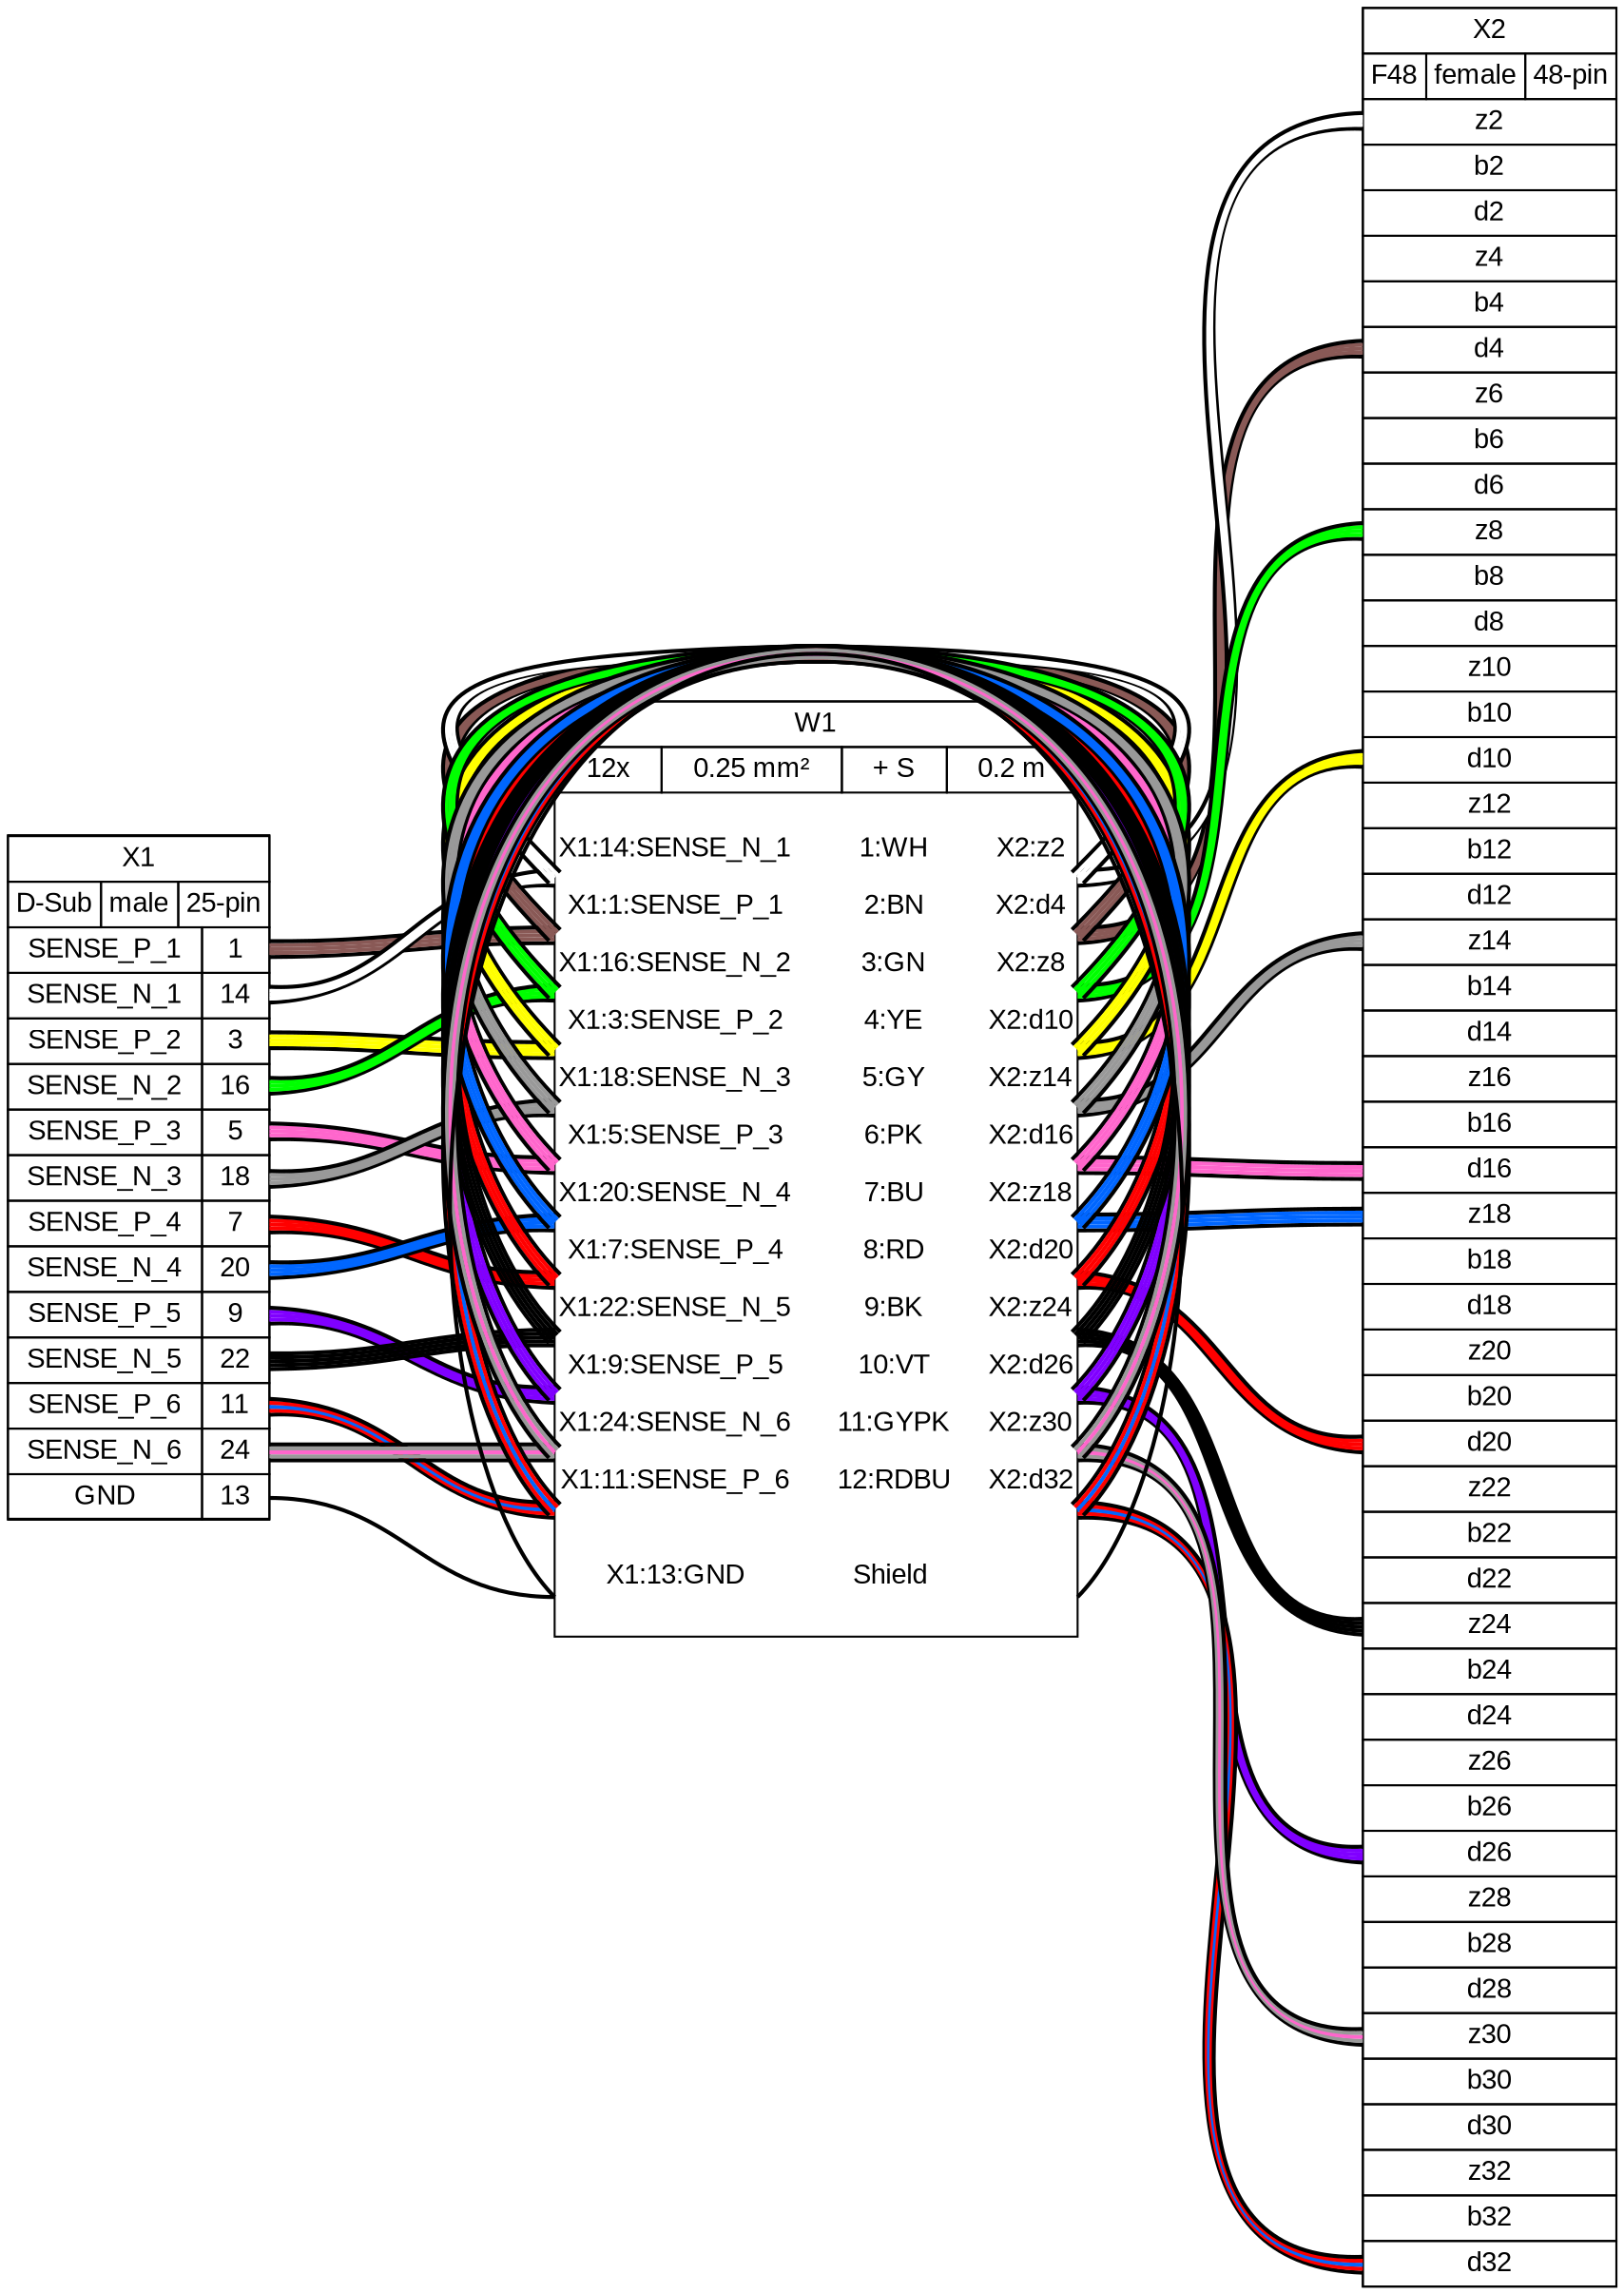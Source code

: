 graph {
// Graph generated by WireViz 0.5-dev
// https://github.com/formatc1702/WireViz
	graph [bgcolor="#FFFFFF" fontname=arial nodesep=0.33 rankdir=LR ranksep=2]
	node [fillcolor="#FFFFFF" fontname=arial height=0 margin=0 shape=none style=filled width=0]
	edge [fontname=arial style=bold]
	edge [headclip=true style=bold tailclip=true]
	X1 [label=<
<table border="0" cellspacing="0" cellpadding="0">
 <tr><td>
  <table border="0" cellspacing="0" cellpadding="3" cellborder="1"><tr>
   <td balign="left">X1</td>
  </tr></table>
 </td></tr>
 <tr><td>
  <table border="0" cellspacing="0" cellpadding="3" cellborder="1"><tr>
   <td balign="left">D-Sub</td>
   <td balign="left">male</td>
   <td balign="left">25-pin</td>
  </tr></table>
 </td></tr>
 <tr><td>
  <table border="0" cellspacing="0" cellpadding="3" cellborder="1">
   <tr>
    <td>SENSE_P_1</td>
    <td port="p1r">1</td>
   </tr>
   <tr>
    <td>SENSE_N_1</td>
    <td port="p2r">14</td>
   </tr>
   <tr>
    <td>SENSE_P_2</td>
    <td port="p3r">3</td>
   </tr>
   <tr>
    <td>SENSE_N_2</td>
    <td port="p4r">16</td>
   </tr>
   <tr>
    <td>SENSE_P_3</td>
    <td port="p5r">5</td>
   </tr>
   <tr>
    <td>SENSE_N_3</td>
    <td port="p6r">18</td>
   </tr>
   <tr>
    <td>SENSE_P_4</td>
    <td port="p7r">7</td>
   </tr>
   <tr>
    <td>SENSE_N_4</td>
    <td port="p8r">20</td>
   </tr>
   <tr>
    <td>SENSE_P_5</td>
    <td port="p9r">9</td>
   </tr>
   <tr>
    <td>SENSE_N_5</td>
    <td port="p10r">22</td>
   </tr>
   <tr>
    <td>SENSE_P_6</td>
    <td port="p11r">11</td>
   </tr>
   <tr>
    <td>SENSE_N_6</td>
    <td port="p12r">24</td>
   </tr>
   <tr>
    <td>GND</td>
    <td port="p13r">13</td>
   </tr>
  </table>
 </td></tr>
</table>
> fillcolor="#FFFFFF" shape=box style=filled]
	edge [headclip=true style=bold tailclip=true]
	X2 [label=<
<table border="0" cellspacing="0" cellpadding="0">
 <tr><td>
  <table border="0" cellspacing="0" cellpadding="3" cellborder="1"><tr>
   <td balign="left">X2</td>
  </tr></table>
 </td></tr>
 <tr><td>
  <table border="0" cellspacing="0" cellpadding="3" cellborder="1"><tr>
   <td balign="left">F48</td>
   <td balign="left">female</td>
   <td balign="left">48-pin</td>
  </tr></table>
 </td></tr>
 <tr><td>
  <table border="0" cellspacing="0" cellpadding="3" cellborder="1">
   <tr>
    <td port="p1l">z2</td>
   </tr>
   <tr>
    <td port="p2l">b2</td>
   </tr>
   <tr>
    <td port="p3l">d2</td>
   </tr>
   <tr>
    <td port="p4l">z4</td>
   </tr>
   <tr>
    <td port="p5l">b4</td>
   </tr>
   <tr>
    <td port="p6l">d4</td>
   </tr>
   <tr>
    <td port="p7l">z6</td>
   </tr>
   <tr>
    <td port="p8l">b6</td>
   </tr>
   <tr>
    <td port="p9l">d6</td>
   </tr>
   <tr>
    <td port="p10l">z8</td>
   </tr>
   <tr>
    <td port="p11l">b8</td>
   </tr>
   <tr>
    <td port="p12l">d8</td>
   </tr>
   <tr>
    <td port="p13l">z10</td>
   </tr>
   <tr>
    <td port="p14l">b10</td>
   </tr>
   <tr>
    <td port="p15l">d10</td>
   </tr>
   <tr>
    <td port="p16l">z12</td>
   </tr>
   <tr>
    <td port="p17l">b12</td>
   </tr>
   <tr>
    <td port="p18l">d12</td>
   </tr>
   <tr>
    <td port="p19l">z14</td>
   </tr>
   <tr>
    <td port="p20l">b14</td>
   </tr>
   <tr>
    <td port="p21l">d14</td>
   </tr>
   <tr>
    <td port="p22l">z16</td>
   </tr>
   <tr>
    <td port="p23l">b16</td>
   </tr>
   <tr>
    <td port="p24l">d16</td>
   </tr>
   <tr>
    <td port="p25l">z18</td>
   </tr>
   <tr>
    <td port="p26l">b18</td>
   </tr>
   <tr>
    <td port="p27l">d18</td>
   </tr>
   <tr>
    <td port="p28l">z20</td>
   </tr>
   <tr>
    <td port="p29l">b20</td>
   </tr>
   <tr>
    <td port="p30l">d20</td>
   </tr>
   <tr>
    <td port="p31l">z22</td>
   </tr>
   <tr>
    <td port="p32l">b22</td>
   </tr>
   <tr>
    <td port="p33l">d22</td>
   </tr>
   <tr>
    <td port="p34l">z24</td>
   </tr>
   <tr>
    <td port="p35l">b24</td>
   </tr>
   <tr>
    <td port="p36l">d24</td>
   </tr>
   <tr>
    <td port="p37l">z26</td>
   </tr>
   <tr>
    <td port="p38l">b26</td>
   </tr>
   <tr>
    <td port="p39l">d26</td>
   </tr>
   <tr>
    <td port="p40l">z28</td>
   </tr>
   <tr>
    <td port="p41l">b28</td>
   </tr>
   <tr>
    <td port="p42l">d28</td>
   </tr>
   <tr>
    <td port="p43l">z30</td>
   </tr>
   <tr>
    <td port="p44l">b30</td>
   </tr>
   <tr>
    <td port="p45l">d30</td>
   </tr>
   <tr>
    <td port="p46l">z32</td>
   </tr>
   <tr>
    <td port="p47l">b32</td>
   </tr>
   <tr>
    <td port="p48l">d32</td>
   </tr>
  </table>
 </td></tr>
</table>
> fillcolor="#FFFFFF" shape=box style=filled]
	edge [color="#000000:#895956:#895956:#895956:#000000"]
	X1:p1r:e -- W1:w2:w
	W1:w2:e -- X2:p6l:w
	W1:w2:w -- W1:w2:e [straight=straight]
	edge [color="#000000:#ffffff:#ffffff:#ffffff:#000000"]
	X1:p2r:e -- W1:w1:w
	W1:w1:e -- X2:p1l:w
	W1:w1:w -- W1:w1:e [straight=straight]
	edge [color="#000000:#ffff00:#ffff00:#ffff00:#000000"]
	X1:p3r:e -- W1:w4:w
	W1:w4:e -- X2:p15l:w
	W1:w4:w -- W1:w4:e [straight=straight]
	edge [color="#000000:#00ff00:#00ff00:#00ff00:#000000"]
	X1:p4r:e -- W1:w3:w
	W1:w3:e -- X2:p10l:w
	W1:w3:w -- W1:w3:e [straight=straight]
	edge [color="#000000:#ff66cc:#ff66cc:#ff66cc:#000000"]
	X1:p5r:e -- W1:w6:w
	W1:w6:e -- X2:p24l:w
	W1:w6:w -- W1:w6:e [straight=straight]
	edge [color="#000000:#999999:#999999:#999999:#000000"]
	X1:p6r:e -- W1:w5:w
	W1:w5:e -- X2:p19l:w
	W1:w5:w -- W1:w5:e [straight=straight]
	edge [color="#000000:#ff0000:#ff0000:#ff0000:#000000"]
	X1:p7r:e -- W1:w8:w
	W1:w8:e -- X2:p30l:w
	W1:w8:w -- W1:w8:e [straight=straight]
	edge [color="#000000:#0066ff:#0066ff:#0066ff:#000000"]
	X1:p8r:e -- W1:w7:w
	W1:w7:e -- X2:p25l:w
	W1:w7:w -- W1:w7:e [straight=straight]
	edge [color="#000000:#8000ff:#8000ff:#8000ff:#000000"]
	X1:p9r:e -- W1:w10:w
	W1:w10:e -- X2:p39l:w
	W1:w10:w -- W1:w10:e [straight=straight]
	edge [color="#000000:#000000:#000000:#000000:#000000"]
	X1:p10r:e -- W1:w9:w
	W1:w9:e -- X2:p34l:w
	W1:w9:w -- W1:w9:e [straight=straight]
	edge [color="#000000:#ff0000:#0066ff:#ff0000:#000000"]
	X1:p11r:e -- W1:w12:w
	W1:w12:e -- X2:p48l:w
	W1:w12:w -- W1:w12:e [straight=straight]
	edge [color="#000000:#999999:#ff66cc:#999999:#000000"]
	X1:p12r:e -- W1:w11:w
	W1:w11:e -- X2:p43l:w
	W1:w11:w -- W1:w11:e [straight=straight]
	edge [color="#000000"]
	X1:p13r:e -- W1:ws:w
	W1:ws:w -- W1:ws:e [straight=straight]
	W1 [label=<
<table border="0" cellspacing="0" cellpadding="0">
 <tr><td>
  <table border="0" cellspacing="0" cellpadding="3" cellborder="1"><tr>
   <td balign="left">W1</td>
  </tr></table>
 </td></tr>
 <tr><td>
  <table border="0" cellspacing="0" cellpadding="3" cellborder="1"><tr>
   <td balign="left">12x</td>
   <td balign="left">0.25 mm²</td>
   <td balign="left">+ S</td>
   <td balign="left">0.2 m</td>
  </tr></table>
 </td></tr>
 <tr><td>
  <table border="0" cellspacing="0" cellborder="0">
   <tr><td>&nbsp;</td></tr>
   <tr>
    <td>X1:14:SENSE_N_1</td>
    <td>
     1:WH
    </td>
    <td>X2:z2</td>
   </tr>
   <tr>
    <td colspan="3" border="0" cellspacing="0" cellpadding="0" port="w1" height="10">
     <table cellspacing="0" cellborder="0" border="0">
    <tr><td colspan="3" cellpadding="0" height="6" border="0"></td></tr>
     </table>
    </td>
   </tr>
   <tr>
    <td>X1:1:SENSE_P_1</td>
    <td>
     2:BN
    </td>
    <td>X2:d4</td>
   </tr>
   <tr>
    <td colspan="3" border="0" cellspacing="0" cellpadding="0" port="w2" height="10">
     <table cellspacing="0" cellborder="0" border="0">
    <tr><td colspan="3" cellpadding="0" height="6" border="0"></td></tr>
     </table>
    </td>
   </tr>
   <tr>
    <td>X1:16:SENSE_N_2</td>
    <td>
     3:GN
    </td>
    <td>X2:z8</td>
   </tr>
   <tr>
    <td colspan="3" border="0" cellspacing="0" cellpadding="0" port="w3" height="10">
     <table cellspacing="0" cellborder="0" border="0">
    <tr><td colspan="3" cellpadding="0" height="6" border="0"></td></tr>
     </table>
    </td>
   </tr>
   <tr>
    <td>X1:3:SENSE_P_2</td>
    <td>
     4:YE
    </td>
    <td>X2:d10</td>
   </tr>
   <tr>
    <td colspan="3" border="0" cellspacing="0" cellpadding="0" port="w4" height="10">
     <table cellspacing="0" cellborder="0" border="0">
    <tr><td colspan="3" cellpadding="0" height="6" border="0"></td></tr>
     </table>
    </td>
   </tr>
   <tr>
    <td>X1:18:SENSE_N_3</td>
    <td>
     5:GY
    </td>
    <td>X2:z14</td>
   </tr>
   <tr>
    <td colspan="3" border="0" cellspacing="0" cellpadding="0" port="w5" height="10">
     <table cellspacing="0" cellborder="0" border="0">
    <tr><td colspan="3" cellpadding="0" height="6" border="0"></td></tr>
     </table>
    </td>
   </tr>
   <tr>
    <td>X1:5:SENSE_P_3</td>
    <td>
     6:PK
    </td>
    <td>X2:d16</td>
   </tr>
   <tr>
    <td colspan="3" border="0" cellspacing="0" cellpadding="0" port="w6" height="10">
     <table cellspacing="0" cellborder="0" border="0">
    <tr><td colspan="3" cellpadding="0" height="6" border="0"></td></tr>
     </table>
    </td>
   </tr>
   <tr>
    <td>X1:20:SENSE_N_4</td>
    <td>
     7:BU
    </td>
    <td>X2:z18</td>
   </tr>
   <tr>
    <td colspan="3" border="0" cellspacing="0" cellpadding="0" port="w7" height="10">
     <table cellspacing="0" cellborder="0" border="0">
    <tr><td colspan="3" cellpadding="0" height="6" border="0"></td></tr>
     </table>
    </td>
   </tr>
   <tr>
    <td>X1:7:SENSE_P_4</td>
    <td>
     8:RD
    </td>
    <td>X2:d20</td>
   </tr>
   <tr>
    <td colspan="3" border="0" cellspacing="0" cellpadding="0" port="w8" height="10">
     <table cellspacing="0" cellborder="0" border="0">
    <tr><td colspan="3" cellpadding="0" height="6" border="0"></td></tr>
     </table>
    </td>
   </tr>
   <tr>
    <td>X1:22:SENSE_N_5</td>
    <td>
     9:BK
    </td>
    <td>X2:z24</td>
   </tr>
   <tr>
    <td colspan="3" border="0" cellspacing="0" cellpadding="0" port="w9" height="10">
     <table cellspacing="0" cellborder="0" border="0">
    <tr><td colspan="3" cellpadding="0" height="6" border="0"></td></tr>
     </table>
    </td>
   </tr>
   <tr>
    <td>X1:9:SENSE_P_5</td>
    <td>
     10:VT
    </td>
    <td>X2:d26</td>
   </tr>
   <tr>
    <td colspan="3" border="0" cellspacing="0" cellpadding="0" port="w10" height="10">
     <table cellspacing="0" cellborder="0" border="0">
    <tr><td colspan="3" cellpadding="0" height="6" border="0"></td></tr>
     </table>
    </td>
   </tr>
   <tr>
    <td>X1:24:SENSE_N_6</td>
    <td>
     11:GYPK
    </td>
    <td>X2:z30</td>
   </tr>
   <tr>
    <td colspan="3" border="0" cellspacing="0" cellpadding="0" port="w11" height="10">
     <table cellspacing="0" cellborder="0" border="0">
    <tr><td colspan="3" cellpadding="0" height="6" border="0"></td></tr>
     </table>
    </td>
   </tr>
   <tr>
    <td>X1:11:SENSE_P_6</td>
    <td>
     12:RDBU
    </td>
    <td>X2:d32</td>
   </tr>
   <tr>
    <td colspan="3" border="0" cellspacing="0" cellpadding="0" port="w12" height="10">
     <table cellspacing="0" cellborder="0" border="0">
    <tr><td colspan="3" cellpadding="0" height="6" border="0"></td></tr>
     </table>
    </td>
   </tr>
   <tr><td>&nbsp;</td></tr>
   <tr>
    <td>X1:13:GND</td>
    <td>Shield</td>
    <td><!-- s_out --></td>
   </tr>
   <tr><td colspan="3" cellpadding="0" height="2"  border="0" port="ws"></td></tr>
   <tr><td>&nbsp;</td></tr>
  </table>
 </td></tr>
</table>
> fillcolor="#FFFFFF" shape=box style=filled]
}
